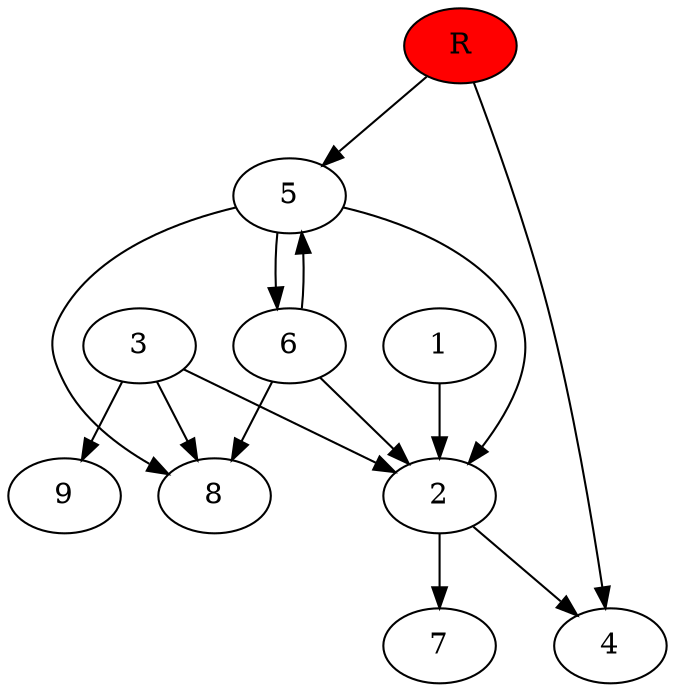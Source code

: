 digraph prb75998 {
	1
	2
	3
	4
	5
	6
	7
	8
	R [fillcolor="#ff0000" style=filled]
	1 -> 2
	2 -> 4
	2 -> 7
	3 -> 2
	3 -> 8
	3 -> 9
	5 -> 2
	5 -> 6
	5 -> 8
	6 -> 2
	6 -> 5
	6 -> 8
	R -> 4
	R -> 5
}
